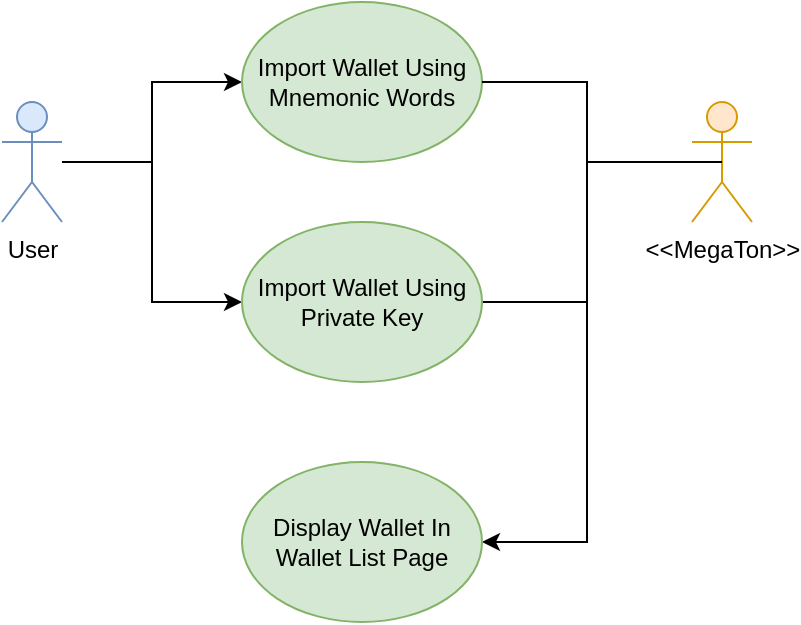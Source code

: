 <mxfile version="14.6.5" type="device"><diagram id="fw_2jXUtVk44Eo5vYj26" name="Page-1"><mxGraphModel dx="1038" dy="491" grid="1" gridSize="10" guides="1" tooltips="1" connect="1" arrows="1" fold="1" page="1" pageScale="1" pageWidth="850" pageHeight="1100" math="0" shadow="0"><root><mxCell id="0"/><mxCell id="1" parent="0"/><mxCell id="Buf8GcBoLcVNiLnbW3om-1" style="edgeStyle=orthogonalEdgeStyle;rounded=0;orthogonalLoop=1;jettySize=auto;html=1;entryX=0;entryY=0.5;entryDx=0;entryDy=0;" edge="1" parent="1" source="Buf8GcBoLcVNiLnbW3om-2" target="Buf8GcBoLcVNiLnbW3om-3"><mxGeometry relative="1" as="geometry"/></mxCell><mxCell id="Buf8GcBoLcVNiLnbW3om-9" style="edgeStyle=orthogonalEdgeStyle;rounded=0;orthogonalLoop=1;jettySize=auto;html=1;entryX=0;entryY=0.5;entryDx=0;entryDy=0;" edge="1" parent="1" source="Buf8GcBoLcVNiLnbW3om-2" target="Buf8GcBoLcVNiLnbW3om-8"><mxGeometry relative="1" as="geometry"/></mxCell><mxCell id="Buf8GcBoLcVNiLnbW3om-2" value="User" style="shape=umlActor;verticalLabelPosition=bottom;verticalAlign=top;html=1;outlineConnect=0;fillColor=#dae8fc;strokeColor=#6c8ebf;" vertex="1" parent="1"><mxGeometry x="80" y="80" width="30" height="60" as="geometry"/></mxCell><mxCell id="Buf8GcBoLcVNiLnbW3om-3" value="Import Wallet Using Mnemonic Words" style="ellipse;whiteSpace=wrap;html=1;fillColor=#d5e8d4;strokeColor=#82b366;" vertex="1" parent="1"><mxGeometry x="200" y="30" width="120" height="80" as="geometry"/></mxCell><mxCell id="Buf8GcBoLcVNiLnbW3om-4" style="edgeStyle=orthogonalEdgeStyle;rounded=0;orthogonalLoop=1;jettySize=auto;html=1;entryX=1;entryY=0.5;entryDx=0;entryDy=0;endArrow=classic;endFill=1;" edge="1" parent="1" source="Buf8GcBoLcVNiLnbW3om-6" target="Buf8GcBoLcVNiLnbW3om-7"><mxGeometry relative="1" as="geometry"/></mxCell><mxCell id="Buf8GcBoLcVNiLnbW3om-5" style="edgeStyle=orthogonalEdgeStyle;rounded=0;orthogonalLoop=1;jettySize=auto;html=1;entryX=1;entryY=0.5;entryDx=0;entryDy=0;endArrow=none;endFill=0;" edge="1" parent="1" source="Buf8GcBoLcVNiLnbW3om-6" target="Buf8GcBoLcVNiLnbW3om-3"><mxGeometry relative="1" as="geometry"/></mxCell><mxCell id="Buf8GcBoLcVNiLnbW3om-6" value="&amp;lt;&amp;lt;MegaTon&amp;gt;&amp;gt;" style="shape=umlActor;verticalLabelPosition=bottom;verticalAlign=top;html=1;outlineConnect=0;fillColor=#ffe6cc;strokeColor=#d79b00;" vertex="1" parent="1"><mxGeometry x="425" y="80" width="30" height="60" as="geometry"/></mxCell><mxCell id="Buf8GcBoLcVNiLnbW3om-7" value="Display Wallet In Wallet List Page" style="ellipse;whiteSpace=wrap;html=1;fillColor=#d5e8d4;strokeColor=#82b366;" vertex="1" parent="1"><mxGeometry x="200" y="260" width="120" height="80" as="geometry"/></mxCell><mxCell id="Buf8GcBoLcVNiLnbW3om-10" style="edgeStyle=orthogonalEdgeStyle;rounded=0;orthogonalLoop=1;jettySize=auto;html=1;entryX=0.5;entryY=0.5;entryDx=0;entryDy=0;entryPerimeter=0;endArrow=none;endFill=0;" edge="1" parent="1" source="Buf8GcBoLcVNiLnbW3om-8" target="Buf8GcBoLcVNiLnbW3om-6"><mxGeometry relative="1" as="geometry"/></mxCell><mxCell id="Buf8GcBoLcVNiLnbW3om-8" value="Import Wallet Using Private Key" style="ellipse;whiteSpace=wrap;html=1;fillColor=#d5e8d4;strokeColor=#82b366;" vertex="1" parent="1"><mxGeometry x="200" y="140" width="120" height="80" as="geometry"/></mxCell></root></mxGraphModel></diagram></mxfile>